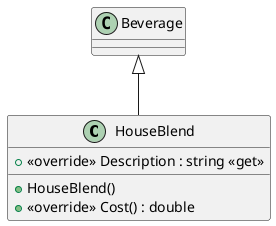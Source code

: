 @startuml
class HouseBlend {
    + HouseBlend()
    + <<override>> Description : string <<get>>
    + <<override>> Cost() : double
}
Beverage <|-- HouseBlend
@enduml
